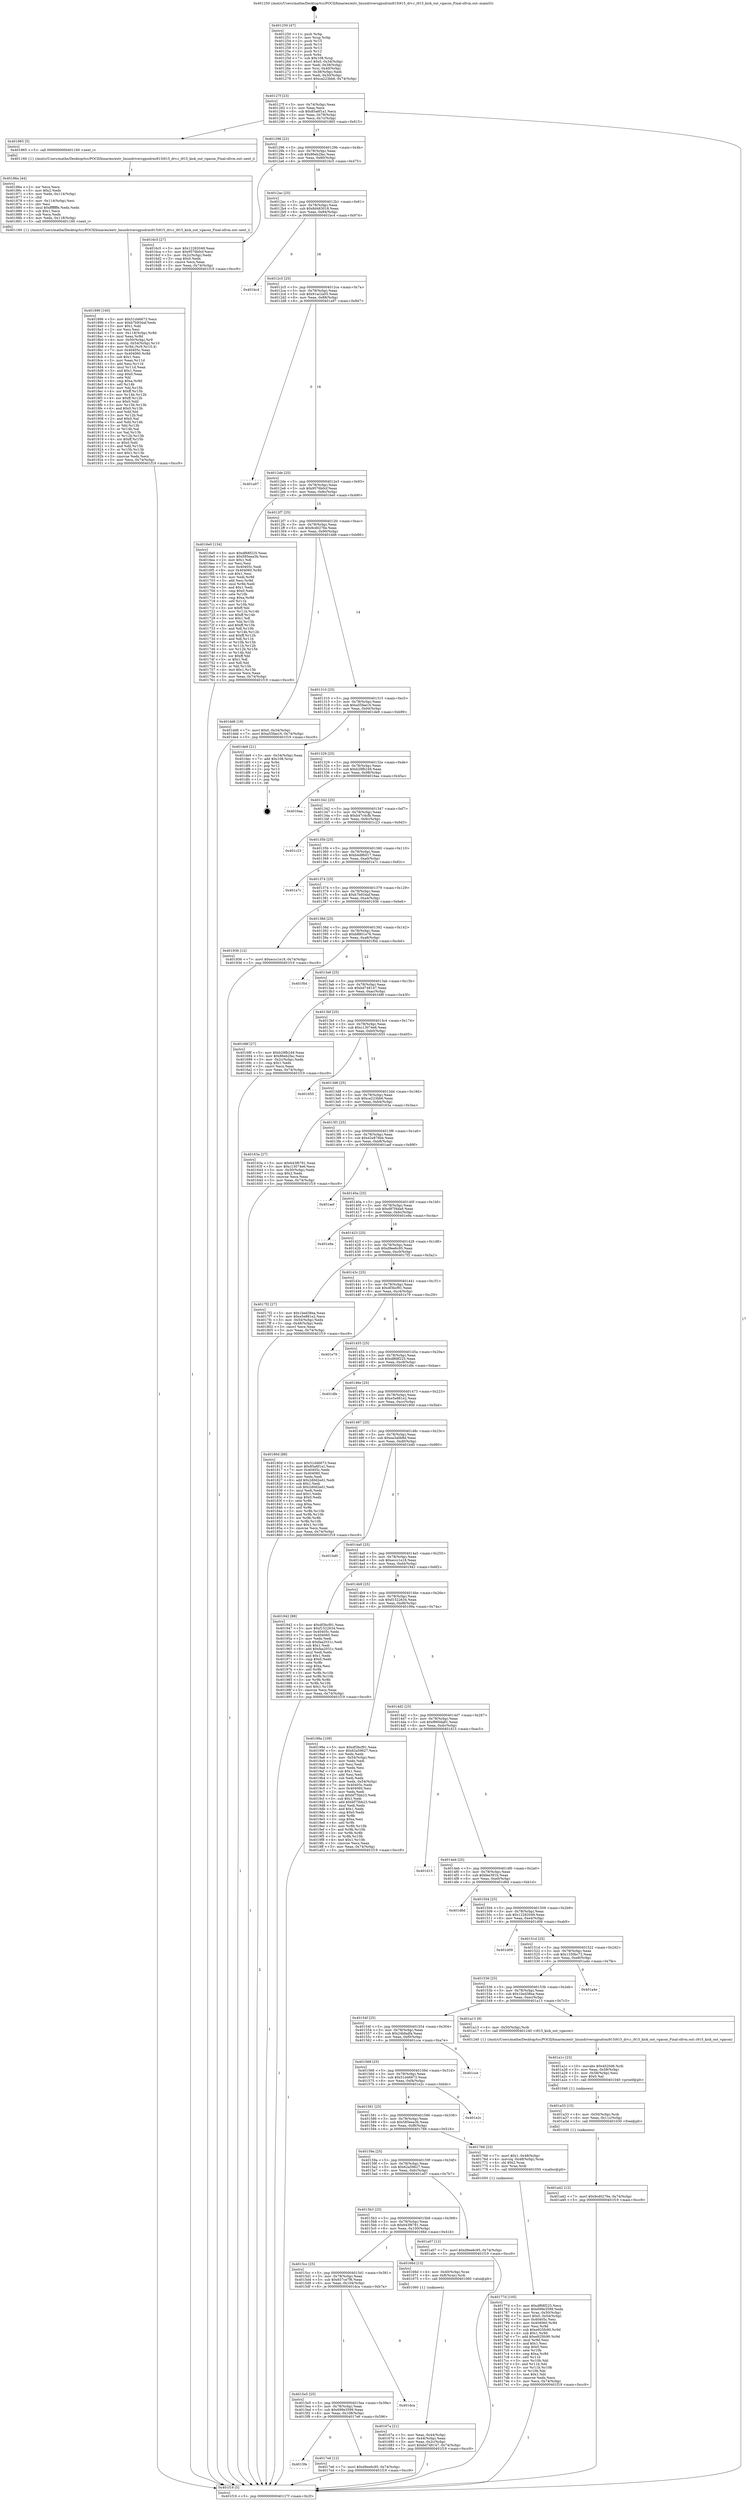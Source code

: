 digraph "0x401250" {
  label = "0x401250 (/mnt/c/Users/mathe/Desktop/tcc/POCII/binaries/extr_linuxdriversgpudrmi915i915_drv.c_i915_kick_out_vgacon_Final-ollvm.out::main(0))"
  labelloc = "t"
  node[shape=record]

  Entry [label="",width=0.3,height=0.3,shape=circle,fillcolor=black,style=filled]
  "0x40127f" [label="{
     0x40127f [23]\l
     | [instrs]\l
     &nbsp;&nbsp;0x40127f \<+3\>: mov -0x74(%rbp),%eax\l
     &nbsp;&nbsp;0x401282 \<+2\>: mov %eax,%ecx\l
     &nbsp;&nbsp;0x401284 \<+6\>: sub $0x85a6f1a1,%ecx\l
     &nbsp;&nbsp;0x40128a \<+3\>: mov %eax,-0x78(%rbp)\l
     &nbsp;&nbsp;0x40128d \<+3\>: mov %ecx,-0x7c(%rbp)\l
     &nbsp;&nbsp;0x401290 \<+6\>: je 0000000000401865 \<main+0x615\>\l
  }"]
  "0x401865" [label="{
     0x401865 [5]\l
     | [instrs]\l
     &nbsp;&nbsp;0x401865 \<+5\>: call 0000000000401160 \<next_i\>\l
     | [calls]\l
     &nbsp;&nbsp;0x401160 \{1\} (/mnt/c/Users/mathe/Desktop/tcc/POCII/binaries/extr_linuxdriversgpudrmi915i915_drv.c_i915_kick_out_vgacon_Final-ollvm.out::next_i)\l
  }"]
  "0x401296" [label="{
     0x401296 [22]\l
     | [instrs]\l
     &nbsp;&nbsp;0x401296 \<+5\>: jmp 000000000040129b \<main+0x4b\>\l
     &nbsp;&nbsp;0x40129b \<+3\>: mov -0x78(%rbp),%eax\l
     &nbsp;&nbsp;0x40129e \<+5\>: sub $0x86eb2fac,%eax\l
     &nbsp;&nbsp;0x4012a3 \<+3\>: mov %eax,-0x80(%rbp)\l
     &nbsp;&nbsp;0x4012a6 \<+6\>: je 00000000004016c5 \<main+0x475\>\l
  }"]
  Exit [label="",width=0.3,height=0.3,shape=circle,fillcolor=black,style=filled,peripheries=2]
  "0x4016c5" [label="{
     0x4016c5 [27]\l
     | [instrs]\l
     &nbsp;&nbsp;0x4016c5 \<+5\>: mov $0x12282049,%eax\l
     &nbsp;&nbsp;0x4016ca \<+5\>: mov $0x9576b0cf,%ecx\l
     &nbsp;&nbsp;0x4016cf \<+3\>: mov -0x2c(%rbp),%edx\l
     &nbsp;&nbsp;0x4016d2 \<+3\>: cmp $0x0,%edx\l
     &nbsp;&nbsp;0x4016d5 \<+3\>: cmove %ecx,%eax\l
     &nbsp;&nbsp;0x4016d8 \<+3\>: mov %eax,-0x74(%rbp)\l
     &nbsp;&nbsp;0x4016db \<+5\>: jmp 0000000000401f19 \<main+0xcc9\>\l
  }"]
  "0x4012ac" [label="{
     0x4012ac [25]\l
     | [instrs]\l
     &nbsp;&nbsp;0x4012ac \<+5\>: jmp 00000000004012b1 \<main+0x61\>\l
     &nbsp;&nbsp;0x4012b1 \<+3\>: mov -0x78(%rbp),%eax\l
     &nbsp;&nbsp;0x4012b4 \<+5\>: sub $0x8d483018,%eax\l
     &nbsp;&nbsp;0x4012b9 \<+6\>: mov %eax,-0x84(%rbp)\l
     &nbsp;&nbsp;0x4012bf \<+6\>: je 0000000000401bc4 \<main+0x974\>\l
  }"]
  "0x401a42" [label="{
     0x401a42 [12]\l
     | [instrs]\l
     &nbsp;&nbsp;0x401a42 \<+7\>: movl $0x9cd0276e,-0x74(%rbp)\l
     &nbsp;&nbsp;0x401a49 \<+5\>: jmp 0000000000401f19 \<main+0xcc9\>\l
  }"]
  "0x401bc4" [label="{
     0x401bc4\l
  }", style=dashed]
  "0x4012c5" [label="{
     0x4012c5 [25]\l
     | [instrs]\l
     &nbsp;&nbsp;0x4012c5 \<+5\>: jmp 00000000004012ca \<main+0x7a\>\l
     &nbsp;&nbsp;0x4012ca \<+3\>: mov -0x78(%rbp),%eax\l
     &nbsp;&nbsp;0x4012cd \<+5\>: sub $0x91ac2a05,%eax\l
     &nbsp;&nbsp;0x4012d2 \<+6\>: mov %eax,-0x88(%rbp)\l
     &nbsp;&nbsp;0x4012d8 \<+6\>: je 0000000000401a97 \<main+0x847\>\l
  }"]
  "0x401a33" [label="{
     0x401a33 [15]\l
     | [instrs]\l
     &nbsp;&nbsp;0x401a33 \<+4\>: mov -0x50(%rbp),%rdi\l
     &nbsp;&nbsp;0x401a37 \<+6\>: mov %eax,-0x11c(%rbp)\l
     &nbsp;&nbsp;0x401a3d \<+5\>: call 0000000000401030 \<free@plt\>\l
     | [calls]\l
     &nbsp;&nbsp;0x401030 \{1\} (unknown)\l
  }"]
  "0x401a97" [label="{
     0x401a97\l
  }", style=dashed]
  "0x4012de" [label="{
     0x4012de [25]\l
     | [instrs]\l
     &nbsp;&nbsp;0x4012de \<+5\>: jmp 00000000004012e3 \<main+0x93\>\l
     &nbsp;&nbsp;0x4012e3 \<+3\>: mov -0x78(%rbp),%eax\l
     &nbsp;&nbsp;0x4012e6 \<+5\>: sub $0x9576b0cf,%eax\l
     &nbsp;&nbsp;0x4012eb \<+6\>: mov %eax,-0x8c(%rbp)\l
     &nbsp;&nbsp;0x4012f1 \<+6\>: je 00000000004016e0 \<main+0x490\>\l
  }"]
  "0x401a1c" [label="{
     0x401a1c [23]\l
     | [instrs]\l
     &nbsp;&nbsp;0x401a1c \<+10\>: movabs $0x4020d6,%rdi\l
     &nbsp;&nbsp;0x401a26 \<+3\>: mov %eax,-0x58(%rbp)\l
     &nbsp;&nbsp;0x401a29 \<+3\>: mov -0x58(%rbp),%esi\l
     &nbsp;&nbsp;0x401a2c \<+2\>: mov $0x0,%al\l
     &nbsp;&nbsp;0x401a2e \<+5\>: call 0000000000401040 \<printf@plt\>\l
     | [calls]\l
     &nbsp;&nbsp;0x401040 \{1\} (unknown)\l
  }"]
  "0x4016e0" [label="{
     0x4016e0 [134]\l
     | [instrs]\l
     &nbsp;&nbsp;0x4016e0 \<+5\>: mov $0xdf68f225,%eax\l
     &nbsp;&nbsp;0x4016e5 \<+5\>: mov $0x585eea3b,%ecx\l
     &nbsp;&nbsp;0x4016ea \<+2\>: mov $0x1,%dl\l
     &nbsp;&nbsp;0x4016ec \<+2\>: xor %esi,%esi\l
     &nbsp;&nbsp;0x4016ee \<+7\>: mov 0x40405c,%edi\l
     &nbsp;&nbsp;0x4016f5 \<+8\>: mov 0x404060,%r8d\l
     &nbsp;&nbsp;0x4016fd \<+3\>: sub $0x1,%esi\l
     &nbsp;&nbsp;0x401700 \<+3\>: mov %edi,%r9d\l
     &nbsp;&nbsp;0x401703 \<+3\>: add %esi,%r9d\l
     &nbsp;&nbsp;0x401706 \<+4\>: imul %r9d,%edi\l
     &nbsp;&nbsp;0x40170a \<+3\>: and $0x1,%edi\l
     &nbsp;&nbsp;0x40170d \<+3\>: cmp $0x0,%edi\l
     &nbsp;&nbsp;0x401710 \<+4\>: sete %r10b\l
     &nbsp;&nbsp;0x401714 \<+4\>: cmp $0xa,%r8d\l
     &nbsp;&nbsp;0x401718 \<+4\>: setl %r11b\l
     &nbsp;&nbsp;0x40171c \<+3\>: mov %r10b,%bl\l
     &nbsp;&nbsp;0x40171f \<+3\>: xor $0xff,%bl\l
     &nbsp;&nbsp;0x401722 \<+3\>: mov %r11b,%r14b\l
     &nbsp;&nbsp;0x401725 \<+4\>: xor $0xff,%r14b\l
     &nbsp;&nbsp;0x401729 \<+3\>: xor $0x1,%dl\l
     &nbsp;&nbsp;0x40172c \<+3\>: mov %bl,%r15b\l
     &nbsp;&nbsp;0x40172f \<+4\>: and $0xff,%r15b\l
     &nbsp;&nbsp;0x401733 \<+3\>: and %dl,%r10b\l
     &nbsp;&nbsp;0x401736 \<+3\>: mov %r14b,%r12b\l
     &nbsp;&nbsp;0x401739 \<+4\>: and $0xff,%r12b\l
     &nbsp;&nbsp;0x40173d \<+3\>: and %dl,%r11b\l
     &nbsp;&nbsp;0x401740 \<+3\>: or %r10b,%r15b\l
     &nbsp;&nbsp;0x401743 \<+3\>: or %r11b,%r12b\l
     &nbsp;&nbsp;0x401746 \<+3\>: xor %r12b,%r15b\l
     &nbsp;&nbsp;0x401749 \<+3\>: or %r14b,%bl\l
     &nbsp;&nbsp;0x40174c \<+3\>: xor $0xff,%bl\l
     &nbsp;&nbsp;0x40174f \<+3\>: or $0x1,%dl\l
     &nbsp;&nbsp;0x401752 \<+2\>: and %dl,%bl\l
     &nbsp;&nbsp;0x401754 \<+3\>: or %bl,%r15b\l
     &nbsp;&nbsp;0x401757 \<+4\>: test $0x1,%r15b\l
     &nbsp;&nbsp;0x40175b \<+3\>: cmovne %ecx,%eax\l
     &nbsp;&nbsp;0x40175e \<+3\>: mov %eax,-0x74(%rbp)\l
     &nbsp;&nbsp;0x401761 \<+5\>: jmp 0000000000401f19 \<main+0xcc9\>\l
  }"]
  "0x4012f7" [label="{
     0x4012f7 [25]\l
     | [instrs]\l
     &nbsp;&nbsp;0x4012f7 \<+5\>: jmp 00000000004012fc \<main+0xac\>\l
     &nbsp;&nbsp;0x4012fc \<+3\>: mov -0x78(%rbp),%eax\l
     &nbsp;&nbsp;0x4012ff \<+5\>: sub $0x9cd0276e,%eax\l
     &nbsp;&nbsp;0x401304 \<+6\>: mov %eax,-0x90(%rbp)\l
     &nbsp;&nbsp;0x40130a \<+6\>: je 0000000000401dd6 \<main+0xb86\>\l
  }"]
  "0x401896" [label="{
     0x401896 [160]\l
     | [instrs]\l
     &nbsp;&nbsp;0x401896 \<+5\>: mov $0x51d46673,%ecx\l
     &nbsp;&nbsp;0x40189b \<+5\>: mov $0xb7b934af,%edx\l
     &nbsp;&nbsp;0x4018a0 \<+3\>: mov $0x1,%dil\l
     &nbsp;&nbsp;0x4018a3 \<+2\>: xor %esi,%esi\l
     &nbsp;&nbsp;0x4018a5 \<+7\>: mov -0x118(%rbp),%r8d\l
     &nbsp;&nbsp;0x4018ac \<+4\>: imul %eax,%r8d\l
     &nbsp;&nbsp;0x4018b0 \<+4\>: mov -0x50(%rbp),%r9\l
     &nbsp;&nbsp;0x4018b4 \<+4\>: movslq -0x54(%rbp),%r10\l
     &nbsp;&nbsp;0x4018b8 \<+4\>: mov %r8d,(%r9,%r10,4)\l
     &nbsp;&nbsp;0x4018bc \<+7\>: mov 0x40405c,%eax\l
     &nbsp;&nbsp;0x4018c3 \<+8\>: mov 0x404060,%r8d\l
     &nbsp;&nbsp;0x4018cb \<+3\>: sub $0x1,%esi\l
     &nbsp;&nbsp;0x4018ce \<+3\>: mov %eax,%r11d\l
     &nbsp;&nbsp;0x4018d1 \<+3\>: add %esi,%r11d\l
     &nbsp;&nbsp;0x4018d4 \<+4\>: imul %r11d,%eax\l
     &nbsp;&nbsp;0x4018d8 \<+3\>: and $0x1,%eax\l
     &nbsp;&nbsp;0x4018db \<+3\>: cmp $0x0,%eax\l
     &nbsp;&nbsp;0x4018de \<+3\>: sete %bl\l
     &nbsp;&nbsp;0x4018e1 \<+4\>: cmp $0xa,%r8d\l
     &nbsp;&nbsp;0x4018e5 \<+4\>: setl %r14b\l
     &nbsp;&nbsp;0x4018e9 \<+3\>: mov %bl,%r15b\l
     &nbsp;&nbsp;0x4018ec \<+4\>: xor $0xff,%r15b\l
     &nbsp;&nbsp;0x4018f0 \<+3\>: mov %r14b,%r12b\l
     &nbsp;&nbsp;0x4018f3 \<+4\>: xor $0xff,%r12b\l
     &nbsp;&nbsp;0x4018f7 \<+4\>: xor $0x0,%dil\l
     &nbsp;&nbsp;0x4018fb \<+3\>: mov %r15b,%r13b\l
     &nbsp;&nbsp;0x4018fe \<+4\>: and $0x0,%r13b\l
     &nbsp;&nbsp;0x401902 \<+3\>: and %dil,%bl\l
     &nbsp;&nbsp;0x401905 \<+3\>: mov %r12b,%al\l
     &nbsp;&nbsp;0x401908 \<+2\>: and $0x0,%al\l
     &nbsp;&nbsp;0x40190a \<+3\>: and %dil,%r14b\l
     &nbsp;&nbsp;0x40190d \<+3\>: or %bl,%r13b\l
     &nbsp;&nbsp;0x401910 \<+3\>: or %r14b,%al\l
     &nbsp;&nbsp;0x401913 \<+3\>: xor %al,%r13b\l
     &nbsp;&nbsp;0x401916 \<+3\>: or %r12b,%r15b\l
     &nbsp;&nbsp;0x401919 \<+4\>: xor $0xff,%r15b\l
     &nbsp;&nbsp;0x40191d \<+4\>: or $0x0,%dil\l
     &nbsp;&nbsp;0x401921 \<+3\>: and %dil,%r15b\l
     &nbsp;&nbsp;0x401924 \<+3\>: or %r15b,%r13b\l
     &nbsp;&nbsp;0x401927 \<+4\>: test $0x1,%r13b\l
     &nbsp;&nbsp;0x40192b \<+3\>: cmovne %edx,%ecx\l
     &nbsp;&nbsp;0x40192e \<+3\>: mov %ecx,-0x74(%rbp)\l
     &nbsp;&nbsp;0x401931 \<+5\>: jmp 0000000000401f19 \<main+0xcc9\>\l
  }"]
  "0x401dd6" [label="{
     0x401dd6 [19]\l
     | [instrs]\l
     &nbsp;&nbsp;0x401dd6 \<+7\>: movl $0x0,-0x34(%rbp)\l
     &nbsp;&nbsp;0x401ddd \<+7\>: movl $0xa55fae16,-0x74(%rbp)\l
     &nbsp;&nbsp;0x401de4 \<+5\>: jmp 0000000000401f19 \<main+0xcc9\>\l
  }"]
  "0x401310" [label="{
     0x401310 [25]\l
     | [instrs]\l
     &nbsp;&nbsp;0x401310 \<+5\>: jmp 0000000000401315 \<main+0xc5\>\l
     &nbsp;&nbsp;0x401315 \<+3\>: mov -0x78(%rbp),%eax\l
     &nbsp;&nbsp;0x401318 \<+5\>: sub $0xa55fae16,%eax\l
     &nbsp;&nbsp;0x40131d \<+6\>: mov %eax,-0x94(%rbp)\l
     &nbsp;&nbsp;0x401323 \<+6\>: je 0000000000401de9 \<main+0xb99\>\l
  }"]
  "0x40186a" [label="{
     0x40186a [44]\l
     | [instrs]\l
     &nbsp;&nbsp;0x40186a \<+2\>: xor %ecx,%ecx\l
     &nbsp;&nbsp;0x40186c \<+5\>: mov $0x2,%edx\l
     &nbsp;&nbsp;0x401871 \<+6\>: mov %edx,-0x114(%rbp)\l
     &nbsp;&nbsp;0x401877 \<+1\>: cltd\l
     &nbsp;&nbsp;0x401878 \<+6\>: mov -0x114(%rbp),%esi\l
     &nbsp;&nbsp;0x40187e \<+2\>: idiv %esi\l
     &nbsp;&nbsp;0x401880 \<+6\>: imul $0xfffffffe,%edx,%edx\l
     &nbsp;&nbsp;0x401886 \<+3\>: sub $0x1,%ecx\l
     &nbsp;&nbsp;0x401889 \<+2\>: sub %ecx,%edx\l
     &nbsp;&nbsp;0x40188b \<+6\>: mov %edx,-0x118(%rbp)\l
     &nbsp;&nbsp;0x401891 \<+5\>: call 0000000000401160 \<next_i\>\l
     | [calls]\l
     &nbsp;&nbsp;0x401160 \{1\} (/mnt/c/Users/mathe/Desktop/tcc/POCII/binaries/extr_linuxdriversgpudrmi915i915_drv.c_i915_kick_out_vgacon_Final-ollvm.out::next_i)\l
  }"]
  "0x401de9" [label="{
     0x401de9 [21]\l
     | [instrs]\l
     &nbsp;&nbsp;0x401de9 \<+3\>: mov -0x34(%rbp),%eax\l
     &nbsp;&nbsp;0x401dec \<+7\>: add $0x108,%rsp\l
     &nbsp;&nbsp;0x401df3 \<+1\>: pop %rbx\l
     &nbsp;&nbsp;0x401df4 \<+2\>: pop %r12\l
     &nbsp;&nbsp;0x401df6 \<+2\>: pop %r13\l
     &nbsp;&nbsp;0x401df8 \<+2\>: pop %r14\l
     &nbsp;&nbsp;0x401dfa \<+2\>: pop %r15\l
     &nbsp;&nbsp;0x401dfc \<+1\>: pop %rbp\l
     &nbsp;&nbsp;0x401dfd \<+1\>: ret\l
  }"]
  "0x401329" [label="{
     0x401329 [25]\l
     | [instrs]\l
     &nbsp;&nbsp;0x401329 \<+5\>: jmp 000000000040132e \<main+0xde\>\l
     &nbsp;&nbsp;0x40132e \<+3\>: mov -0x78(%rbp),%eax\l
     &nbsp;&nbsp;0x401331 \<+5\>: sub $0xb29fb249,%eax\l
     &nbsp;&nbsp;0x401336 \<+6\>: mov %eax,-0x98(%rbp)\l
     &nbsp;&nbsp;0x40133c \<+6\>: je 00000000004016aa \<main+0x45a\>\l
  }"]
  "0x4015fe" [label="{
     0x4015fe\l
  }", style=dashed]
  "0x4016aa" [label="{
     0x4016aa\l
  }", style=dashed]
  "0x401342" [label="{
     0x401342 [25]\l
     | [instrs]\l
     &nbsp;&nbsp;0x401342 \<+5\>: jmp 0000000000401347 \<main+0xf7\>\l
     &nbsp;&nbsp;0x401347 \<+3\>: mov -0x78(%rbp),%eax\l
     &nbsp;&nbsp;0x40134a \<+5\>: sub $0xb47c4cfb,%eax\l
     &nbsp;&nbsp;0x40134f \<+6\>: mov %eax,-0x9c(%rbp)\l
     &nbsp;&nbsp;0x401355 \<+6\>: je 0000000000401c23 \<main+0x9d3\>\l
  }"]
  "0x4017e6" [label="{
     0x4017e6 [12]\l
     | [instrs]\l
     &nbsp;&nbsp;0x4017e6 \<+7\>: movl $0xd9ee6c95,-0x74(%rbp)\l
     &nbsp;&nbsp;0x4017ed \<+5\>: jmp 0000000000401f19 \<main+0xcc9\>\l
  }"]
  "0x401c23" [label="{
     0x401c23\l
  }", style=dashed]
  "0x40135b" [label="{
     0x40135b [25]\l
     | [instrs]\l
     &nbsp;&nbsp;0x40135b \<+5\>: jmp 0000000000401360 \<main+0x110\>\l
     &nbsp;&nbsp;0x401360 \<+3\>: mov -0x78(%rbp),%eax\l
     &nbsp;&nbsp;0x401363 \<+5\>: sub $0xb4d8b017,%eax\l
     &nbsp;&nbsp;0x401368 \<+6\>: mov %eax,-0xa0(%rbp)\l
     &nbsp;&nbsp;0x40136e \<+6\>: je 0000000000401a7c \<main+0x82c\>\l
  }"]
  "0x4015e5" [label="{
     0x4015e5 [25]\l
     | [instrs]\l
     &nbsp;&nbsp;0x4015e5 \<+5\>: jmp 00000000004015ea \<main+0x39a\>\l
     &nbsp;&nbsp;0x4015ea \<+3\>: mov -0x78(%rbp),%eax\l
     &nbsp;&nbsp;0x4015ed \<+5\>: sub $0x699e3599,%eax\l
     &nbsp;&nbsp;0x4015f2 \<+6\>: mov %eax,-0x108(%rbp)\l
     &nbsp;&nbsp;0x4015f8 \<+6\>: je 00000000004017e6 \<main+0x596\>\l
  }"]
  "0x401a7c" [label="{
     0x401a7c\l
  }", style=dashed]
  "0x401374" [label="{
     0x401374 [25]\l
     | [instrs]\l
     &nbsp;&nbsp;0x401374 \<+5\>: jmp 0000000000401379 \<main+0x129\>\l
     &nbsp;&nbsp;0x401379 \<+3\>: mov -0x78(%rbp),%eax\l
     &nbsp;&nbsp;0x40137c \<+5\>: sub $0xb7b934af,%eax\l
     &nbsp;&nbsp;0x401381 \<+6\>: mov %eax,-0xa4(%rbp)\l
     &nbsp;&nbsp;0x401387 \<+6\>: je 0000000000401936 \<main+0x6e6\>\l
  }"]
  "0x401dca" [label="{
     0x401dca\l
  }", style=dashed]
  "0x401936" [label="{
     0x401936 [12]\l
     | [instrs]\l
     &nbsp;&nbsp;0x401936 \<+7\>: movl $0xeccc1e18,-0x74(%rbp)\l
     &nbsp;&nbsp;0x40193d \<+5\>: jmp 0000000000401f19 \<main+0xcc9\>\l
  }"]
  "0x40138d" [label="{
     0x40138d [25]\l
     | [instrs]\l
     &nbsp;&nbsp;0x40138d \<+5\>: jmp 0000000000401392 \<main+0x142\>\l
     &nbsp;&nbsp;0x401392 \<+3\>: mov -0x78(%rbp),%eax\l
     &nbsp;&nbsp;0x401395 \<+5\>: sub $0xb8801e76,%eax\l
     &nbsp;&nbsp;0x40139a \<+6\>: mov %eax,-0xa8(%rbp)\l
     &nbsp;&nbsp;0x4013a0 \<+6\>: je 0000000000401f0d \<main+0xcbd\>\l
  }"]
  "0x40177d" [label="{
     0x40177d [105]\l
     | [instrs]\l
     &nbsp;&nbsp;0x40177d \<+5\>: mov $0xdf68f225,%ecx\l
     &nbsp;&nbsp;0x401782 \<+5\>: mov $0x699e3599,%edx\l
     &nbsp;&nbsp;0x401787 \<+4\>: mov %rax,-0x50(%rbp)\l
     &nbsp;&nbsp;0x40178b \<+7\>: movl $0x0,-0x54(%rbp)\l
     &nbsp;&nbsp;0x401792 \<+7\>: mov 0x40405c,%esi\l
     &nbsp;&nbsp;0x401799 \<+8\>: mov 0x404060,%r8d\l
     &nbsp;&nbsp;0x4017a1 \<+3\>: mov %esi,%r9d\l
     &nbsp;&nbsp;0x4017a4 \<+7\>: sub $0xe925fc90,%r9d\l
     &nbsp;&nbsp;0x4017ab \<+4\>: sub $0x1,%r9d\l
     &nbsp;&nbsp;0x4017af \<+7\>: add $0xe925fc90,%r9d\l
     &nbsp;&nbsp;0x4017b6 \<+4\>: imul %r9d,%esi\l
     &nbsp;&nbsp;0x4017ba \<+3\>: and $0x1,%esi\l
     &nbsp;&nbsp;0x4017bd \<+3\>: cmp $0x0,%esi\l
     &nbsp;&nbsp;0x4017c0 \<+4\>: sete %r10b\l
     &nbsp;&nbsp;0x4017c4 \<+4\>: cmp $0xa,%r8d\l
     &nbsp;&nbsp;0x4017c8 \<+4\>: setl %r11b\l
     &nbsp;&nbsp;0x4017cc \<+3\>: mov %r10b,%bl\l
     &nbsp;&nbsp;0x4017cf \<+3\>: and %r11b,%bl\l
     &nbsp;&nbsp;0x4017d2 \<+3\>: xor %r11b,%r10b\l
     &nbsp;&nbsp;0x4017d5 \<+3\>: or %r10b,%bl\l
     &nbsp;&nbsp;0x4017d8 \<+3\>: test $0x1,%bl\l
     &nbsp;&nbsp;0x4017db \<+3\>: cmovne %edx,%ecx\l
     &nbsp;&nbsp;0x4017de \<+3\>: mov %ecx,-0x74(%rbp)\l
     &nbsp;&nbsp;0x4017e1 \<+5\>: jmp 0000000000401f19 \<main+0xcc9\>\l
  }"]
  "0x401f0d" [label="{
     0x401f0d\l
  }", style=dashed]
  "0x4013a6" [label="{
     0x4013a6 [25]\l
     | [instrs]\l
     &nbsp;&nbsp;0x4013a6 \<+5\>: jmp 00000000004013ab \<main+0x15b\>\l
     &nbsp;&nbsp;0x4013ab \<+3\>: mov -0x78(%rbp),%eax\l
     &nbsp;&nbsp;0x4013ae \<+5\>: sub $0xbd748147,%eax\l
     &nbsp;&nbsp;0x4013b3 \<+6\>: mov %eax,-0xac(%rbp)\l
     &nbsp;&nbsp;0x4013b9 \<+6\>: je 000000000040168f \<main+0x43f\>\l
  }"]
  "0x40167a" [label="{
     0x40167a [21]\l
     | [instrs]\l
     &nbsp;&nbsp;0x40167a \<+3\>: mov %eax,-0x44(%rbp)\l
     &nbsp;&nbsp;0x40167d \<+3\>: mov -0x44(%rbp),%eax\l
     &nbsp;&nbsp;0x401680 \<+3\>: mov %eax,-0x2c(%rbp)\l
     &nbsp;&nbsp;0x401683 \<+7\>: movl $0xbd748147,-0x74(%rbp)\l
     &nbsp;&nbsp;0x40168a \<+5\>: jmp 0000000000401f19 \<main+0xcc9\>\l
  }"]
  "0x40168f" [label="{
     0x40168f [27]\l
     | [instrs]\l
     &nbsp;&nbsp;0x40168f \<+5\>: mov $0xb29fb249,%eax\l
     &nbsp;&nbsp;0x401694 \<+5\>: mov $0x86eb2fac,%ecx\l
     &nbsp;&nbsp;0x401699 \<+3\>: mov -0x2c(%rbp),%edx\l
     &nbsp;&nbsp;0x40169c \<+3\>: cmp $0x1,%edx\l
     &nbsp;&nbsp;0x40169f \<+3\>: cmovl %ecx,%eax\l
     &nbsp;&nbsp;0x4016a2 \<+3\>: mov %eax,-0x74(%rbp)\l
     &nbsp;&nbsp;0x4016a5 \<+5\>: jmp 0000000000401f19 \<main+0xcc9\>\l
  }"]
  "0x4013bf" [label="{
     0x4013bf [25]\l
     | [instrs]\l
     &nbsp;&nbsp;0x4013bf \<+5\>: jmp 00000000004013c4 \<main+0x174\>\l
     &nbsp;&nbsp;0x4013c4 \<+3\>: mov -0x78(%rbp),%eax\l
     &nbsp;&nbsp;0x4013c7 \<+5\>: sub $0xc13074e6,%eax\l
     &nbsp;&nbsp;0x4013cc \<+6\>: mov %eax,-0xb0(%rbp)\l
     &nbsp;&nbsp;0x4013d2 \<+6\>: je 0000000000401655 \<main+0x405\>\l
  }"]
  "0x4015cc" [label="{
     0x4015cc [25]\l
     | [instrs]\l
     &nbsp;&nbsp;0x4015cc \<+5\>: jmp 00000000004015d1 \<main+0x381\>\l
     &nbsp;&nbsp;0x4015d1 \<+3\>: mov -0x78(%rbp),%eax\l
     &nbsp;&nbsp;0x4015d4 \<+5\>: sub $0x657ce7f6,%eax\l
     &nbsp;&nbsp;0x4015d9 \<+6\>: mov %eax,-0x104(%rbp)\l
     &nbsp;&nbsp;0x4015df \<+6\>: je 0000000000401dca \<main+0xb7a\>\l
  }"]
  "0x401655" [label="{
     0x401655\l
  }", style=dashed]
  "0x4013d8" [label="{
     0x4013d8 [25]\l
     | [instrs]\l
     &nbsp;&nbsp;0x4013d8 \<+5\>: jmp 00000000004013dd \<main+0x18d\>\l
     &nbsp;&nbsp;0x4013dd \<+3\>: mov -0x78(%rbp),%eax\l
     &nbsp;&nbsp;0x4013e0 \<+5\>: sub $0xca223bb6,%eax\l
     &nbsp;&nbsp;0x4013e5 \<+6\>: mov %eax,-0xb4(%rbp)\l
     &nbsp;&nbsp;0x4013eb \<+6\>: je 000000000040163a \<main+0x3ea\>\l
  }"]
  "0x40166d" [label="{
     0x40166d [13]\l
     | [instrs]\l
     &nbsp;&nbsp;0x40166d \<+4\>: mov -0x40(%rbp),%rax\l
     &nbsp;&nbsp;0x401671 \<+4\>: mov 0x8(%rax),%rdi\l
     &nbsp;&nbsp;0x401675 \<+5\>: call 0000000000401060 \<atoi@plt\>\l
     | [calls]\l
     &nbsp;&nbsp;0x401060 \{1\} (unknown)\l
  }"]
  "0x40163a" [label="{
     0x40163a [27]\l
     | [instrs]\l
     &nbsp;&nbsp;0x40163a \<+5\>: mov $0x643f6781,%eax\l
     &nbsp;&nbsp;0x40163f \<+5\>: mov $0xc13074e6,%ecx\l
     &nbsp;&nbsp;0x401644 \<+3\>: mov -0x30(%rbp),%edx\l
     &nbsp;&nbsp;0x401647 \<+3\>: cmp $0x2,%edx\l
     &nbsp;&nbsp;0x40164a \<+3\>: cmovne %ecx,%eax\l
     &nbsp;&nbsp;0x40164d \<+3\>: mov %eax,-0x74(%rbp)\l
     &nbsp;&nbsp;0x401650 \<+5\>: jmp 0000000000401f19 \<main+0xcc9\>\l
  }"]
  "0x4013f1" [label="{
     0x4013f1 [25]\l
     | [instrs]\l
     &nbsp;&nbsp;0x4013f1 \<+5\>: jmp 00000000004013f6 \<main+0x1a6\>\l
     &nbsp;&nbsp;0x4013f6 \<+3\>: mov -0x78(%rbp),%eax\l
     &nbsp;&nbsp;0x4013f9 \<+5\>: sub $0xd2e876bb,%eax\l
     &nbsp;&nbsp;0x4013fe \<+6\>: mov %eax,-0xb8(%rbp)\l
     &nbsp;&nbsp;0x401404 \<+6\>: je 0000000000401aef \<main+0x89f\>\l
  }"]
  "0x401f19" [label="{
     0x401f19 [5]\l
     | [instrs]\l
     &nbsp;&nbsp;0x401f19 \<+5\>: jmp 000000000040127f \<main+0x2f\>\l
  }"]
  "0x401250" [label="{
     0x401250 [47]\l
     | [instrs]\l
     &nbsp;&nbsp;0x401250 \<+1\>: push %rbp\l
     &nbsp;&nbsp;0x401251 \<+3\>: mov %rsp,%rbp\l
     &nbsp;&nbsp;0x401254 \<+2\>: push %r15\l
     &nbsp;&nbsp;0x401256 \<+2\>: push %r14\l
     &nbsp;&nbsp;0x401258 \<+2\>: push %r13\l
     &nbsp;&nbsp;0x40125a \<+2\>: push %r12\l
     &nbsp;&nbsp;0x40125c \<+1\>: push %rbx\l
     &nbsp;&nbsp;0x40125d \<+7\>: sub $0x108,%rsp\l
     &nbsp;&nbsp;0x401264 \<+7\>: movl $0x0,-0x34(%rbp)\l
     &nbsp;&nbsp;0x40126b \<+3\>: mov %edi,-0x38(%rbp)\l
     &nbsp;&nbsp;0x40126e \<+4\>: mov %rsi,-0x40(%rbp)\l
     &nbsp;&nbsp;0x401272 \<+3\>: mov -0x38(%rbp),%edi\l
     &nbsp;&nbsp;0x401275 \<+3\>: mov %edi,-0x30(%rbp)\l
     &nbsp;&nbsp;0x401278 \<+7\>: movl $0xca223bb6,-0x74(%rbp)\l
  }"]
  "0x4015b3" [label="{
     0x4015b3 [25]\l
     | [instrs]\l
     &nbsp;&nbsp;0x4015b3 \<+5\>: jmp 00000000004015b8 \<main+0x368\>\l
     &nbsp;&nbsp;0x4015b8 \<+3\>: mov -0x78(%rbp),%eax\l
     &nbsp;&nbsp;0x4015bb \<+5\>: sub $0x643f6781,%eax\l
     &nbsp;&nbsp;0x4015c0 \<+6\>: mov %eax,-0x100(%rbp)\l
     &nbsp;&nbsp;0x4015c6 \<+6\>: je 000000000040166d \<main+0x41d\>\l
  }"]
  "0x401aef" [label="{
     0x401aef\l
  }", style=dashed]
  "0x40140a" [label="{
     0x40140a [25]\l
     | [instrs]\l
     &nbsp;&nbsp;0x40140a \<+5\>: jmp 000000000040140f \<main+0x1bf\>\l
     &nbsp;&nbsp;0x40140f \<+3\>: mov -0x78(%rbp),%eax\l
     &nbsp;&nbsp;0x401412 \<+5\>: sub $0xd97f4da9,%eax\l
     &nbsp;&nbsp;0x401417 \<+6\>: mov %eax,-0xbc(%rbp)\l
     &nbsp;&nbsp;0x40141d \<+6\>: je 0000000000401e9a \<main+0xc4a\>\l
  }"]
  "0x401a07" [label="{
     0x401a07 [12]\l
     | [instrs]\l
     &nbsp;&nbsp;0x401a07 \<+7\>: movl $0xd9ee6c95,-0x74(%rbp)\l
     &nbsp;&nbsp;0x401a0e \<+5\>: jmp 0000000000401f19 \<main+0xcc9\>\l
  }"]
  "0x401e9a" [label="{
     0x401e9a\l
  }", style=dashed]
  "0x401423" [label="{
     0x401423 [25]\l
     | [instrs]\l
     &nbsp;&nbsp;0x401423 \<+5\>: jmp 0000000000401428 \<main+0x1d8\>\l
     &nbsp;&nbsp;0x401428 \<+3\>: mov -0x78(%rbp),%eax\l
     &nbsp;&nbsp;0x40142b \<+5\>: sub $0xd9ee6c95,%eax\l
     &nbsp;&nbsp;0x401430 \<+6\>: mov %eax,-0xc0(%rbp)\l
     &nbsp;&nbsp;0x401436 \<+6\>: je 00000000004017f2 \<main+0x5a2\>\l
  }"]
  "0x40159a" [label="{
     0x40159a [25]\l
     | [instrs]\l
     &nbsp;&nbsp;0x40159a \<+5\>: jmp 000000000040159f \<main+0x34f\>\l
     &nbsp;&nbsp;0x40159f \<+3\>: mov -0x78(%rbp),%eax\l
     &nbsp;&nbsp;0x4015a2 \<+5\>: sub $0x62a59627,%eax\l
     &nbsp;&nbsp;0x4015a7 \<+6\>: mov %eax,-0xfc(%rbp)\l
     &nbsp;&nbsp;0x4015ad \<+6\>: je 0000000000401a07 \<main+0x7b7\>\l
  }"]
  "0x4017f2" [label="{
     0x4017f2 [27]\l
     | [instrs]\l
     &nbsp;&nbsp;0x4017f2 \<+5\>: mov $0x1bed38ea,%eax\l
     &nbsp;&nbsp;0x4017f7 \<+5\>: mov $0xe5e881e2,%ecx\l
     &nbsp;&nbsp;0x4017fc \<+3\>: mov -0x54(%rbp),%edx\l
     &nbsp;&nbsp;0x4017ff \<+3\>: cmp -0x48(%rbp),%edx\l
     &nbsp;&nbsp;0x401802 \<+3\>: cmovl %ecx,%eax\l
     &nbsp;&nbsp;0x401805 \<+3\>: mov %eax,-0x74(%rbp)\l
     &nbsp;&nbsp;0x401808 \<+5\>: jmp 0000000000401f19 \<main+0xcc9\>\l
  }"]
  "0x40143c" [label="{
     0x40143c [25]\l
     | [instrs]\l
     &nbsp;&nbsp;0x40143c \<+5\>: jmp 0000000000401441 \<main+0x1f1\>\l
     &nbsp;&nbsp;0x401441 \<+3\>: mov -0x78(%rbp),%eax\l
     &nbsp;&nbsp;0x401444 \<+5\>: sub $0xdf3bcf91,%eax\l
     &nbsp;&nbsp;0x401449 \<+6\>: mov %eax,-0xc4(%rbp)\l
     &nbsp;&nbsp;0x40144f \<+6\>: je 0000000000401e79 \<main+0xc29\>\l
  }"]
  "0x401766" [label="{
     0x401766 [23]\l
     | [instrs]\l
     &nbsp;&nbsp;0x401766 \<+7\>: movl $0x1,-0x48(%rbp)\l
     &nbsp;&nbsp;0x40176d \<+4\>: movslq -0x48(%rbp),%rax\l
     &nbsp;&nbsp;0x401771 \<+4\>: shl $0x2,%rax\l
     &nbsp;&nbsp;0x401775 \<+3\>: mov %rax,%rdi\l
     &nbsp;&nbsp;0x401778 \<+5\>: call 0000000000401050 \<malloc@plt\>\l
     | [calls]\l
     &nbsp;&nbsp;0x401050 \{1\} (unknown)\l
  }"]
  "0x401e79" [label="{
     0x401e79\l
  }", style=dashed]
  "0x401455" [label="{
     0x401455 [25]\l
     | [instrs]\l
     &nbsp;&nbsp;0x401455 \<+5\>: jmp 000000000040145a \<main+0x20a\>\l
     &nbsp;&nbsp;0x40145a \<+3\>: mov -0x78(%rbp),%eax\l
     &nbsp;&nbsp;0x40145d \<+5\>: sub $0xdf68f225,%eax\l
     &nbsp;&nbsp;0x401462 \<+6\>: mov %eax,-0xc8(%rbp)\l
     &nbsp;&nbsp;0x401468 \<+6\>: je 0000000000401dfe \<main+0xbae\>\l
  }"]
  "0x401581" [label="{
     0x401581 [25]\l
     | [instrs]\l
     &nbsp;&nbsp;0x401581 \<+5\>: jmp 0000000000401586 \<main+0x336\>\l
     &nbsp;&nbsp;0x401586 \<+3\>: mov -0x78(%rbp),%eax\l
     &nbsp;&nbsp;0x401589 \<+5\>: sub $0x585eea3b,%eax\l
     &nbsp;&nbsp;0x40158e \<+6\>: mov %eax,-0xf8(%rbp)\l
     &nbsp;&nbsp;0x401594 \<+6\>: je 0000000000401766 \<main+0x516\>\l
  }"]
  "0x401dfe" [label="{
     0x401dfe\l
  }", style=dashed]
  "0x40146e" [label="{
     0x40146e [25]\l
     | [instrs]\l
     &nbsp;&nbsp;0x40146e \<+5\>: jmp 0000000000401473 \<main+0x223\>\l
     &nbsp;&nbsp;0x401473 \<+3\>: mov -0x78(%rbp),%eax\l
     &nbsp;&nbsp;0x401476 \<+5\>: sub $0xe5e881e2,%eax\l
     &nbsp;&nbsp;0x40147b \<+6\>: mov %eax,-0xcc(%rbp)\l
     &nbsp;&nbsp;0x401481 \<+6\>: je 000000000040180d \<main+0x5bd\>\l
  }"]
  "0x401e2c" [label="{
     0x401e2c\l
  }", style=dashed]
  "0x40180d" [label="{
     0x40180d [88]\l
     | [instrs]\l
     &nbsp;&nbsp;0x40180d \<+5\>: mov $0x51d46673,%eax\l
     &nbsp;&nbsp;0x401812 \<+5\>: mov $0x85a6f1a1,%ecx\l
     &nbsp;&nbsp;0x401817 \<+7\>: mov 0x40405c,%edx\l
     &nbsp;&nbsp;0x40181e \<+7\>: mov 0x404060,%esi\l
     &nbsp;&nbsp;0x401825 \<+2\>: mov %edx,%edi\l
     &nbsp;&nbsp;0x401827 \<+6\>: add $0x2d0d2ed1,%edi\l
     &nbsp;&nbsp;0x40182d \<+3\>: sub $0x1,%edi\l
     &nbsp;&nbsp;0x401830 \<+6\>: sub $0x2d0d2ed1,%edi\l
     &nbsp;&nbsp;0x401836 \<+3\>: imul %edi,%edx\l
     &nbsp;&nbsp;0x401839 \<+3\>: and $0x1,%edx\l
     &nbsp;&nbsp;0x40183c \<+3\>: cmp $0x0,%edx\l
     &nbsp;&nbsp;0x40183f \<+4\>: sete %r8b\l
     &nbsp;&nbsp;0x401843 \<+3\>: cmp $0xa,%esi\l
     &nbsp;&nbsp;0x401846 \<+4\>: setl %r9b\l
     &nbsp;&nbsp;0x40184a \<+3\>: mov %r8b,%r10b\l
     &nbsp;&nbsp;0x40184d \<+3\>: and %r9b,%r10b\l
     &nbsp;&nbsp;0x401850 \<+3\>: xor %r9b,%r8b\l
     &nbsp;&nbsp;0x401853 \<+3\>: or %r8b,%r10b\l
     &nbsp;&nbsp;0x401856 \<+4\>: test $0x1,%r10b\l
     &nbsp;&nbsp;0x40185a \<+3\>: cmovne %ecx,%eax\l
     &nbsp;&nbsp;0x40185d \<+3\>: mov %eax,-0x74(%rbp)\l
     &nbsp;&nbsp;0x401860 \<+5\>: jmp 0000000000401f19 \<main+0xcc9\>\l
  }"]
  "0x401487" [label="{
     0x401487 [25]\l
     | [instrs]\l
     &nbsp;&nbsp;0x401487 \<+5\>: jmp 000000000040148c \<main+0x23c\>\l
     &nbsp;&nbsp;0x40148c \<+3\>: mov -0x78(%rbp),%eax\l
     &nbsp;&nbsp;0x40148f \<+5\>: sub $0xea3a0b8d,%eax\l
     &nbsp;&nbsp;0x401494 \<+6\>: mov %eax,-0xd0(%rbp)\l
     &nbsp;&nbsp;0x40149a \<+6\>: je 0000000000401bd0 \<main+0x980\>\l
  }"]
  "0x401568" [label="{
     0x401568 [25]\l
     | [instrs]\l
     &nbsp;&nbsp;0x401568 \<+5\>: jmp 000000000040156d \<main+0x31d\>\l
     &nbsp;&nbsp;0x40156d \<+3\>: mov -0x78(%rbp),%eax\l
     &nbsp;&nbsp;0x401570 \<+5\>: sub $0x51d46673,%eax\l
     &nbsp;&nbsp;0x401575 \<+6\>: mov %eax,-0xf4(%rbp)\l
     &nbsp;&nbsp;0x40157b \<+6\>: je 0000000000401e2c \<main+0xbdc\>\l
  }"]
  "0x401bd0" [label="{
     0x401bd0\l
  }", style=dashed]
  "0x4014a0" [label="{
     0x4014a0 [25]\l
     | [instrs]\l
     &nbsp;&nbsp;0x4014a0 \<+5\>: jmp 00000000004014a5 \<main+0x255\>\l
     &nbsp;&nbsp;0x4014a5 \<+3\>: mov -0x78(%rbp),%eax\l
     &nbsp;&nbsp;0x4014a8 \<+5\>: sub $0xeccc1e18,%eax\l
     &nbsp;&nbsp;0x4014ad \<+6\>: mov %eax,-0xd4(%rbp)\l
     &nbsp;&nbsp;0x4014b3 \<+6\>: je 0000000000401942 \<main+0x6f2\>\l
  }"]
  "0x401cce" [label="{
     0x401cce\l
  }", style=dashed]
  "0x401942" [label="{
     0x401942 [88]\l
     | [instrs]\l
     &nbsp;&nbsp;0x401942 \<+5\>: mov $0xdf3bcf91,%eax\l
     &nbsp;&nbsp;0x401947 \<+5\>: mov $0xf1522634,%ecx\l
     &nbsp;&nbsp;0x40194c \<+7\>: mov 0x40405c,%edx\l
     &nbsp;&nbsp;0x401953 \<+7\>: mov 0x404060,%esi\l
     &nbsp;&nbsp;0x40195a \<+2\>: mov %edx,%edi\l
     &nbsp;&nbsp;0x40195c \<+6\>: sub $0xfaa2031c,%edi\l
     &nbsp;&nbsp;0x401962 \<+3\>: sub $0x1,%edi\l
     &nbsp;&nbsp;0x401965 \<+6\>: add $0xfaa2031c,%edi\l
     &nbsp;&nbsp;0x40196b \<+3\>: imul %edi,%edx\l
     &nbsp;&nbsp;0x40196e \<+3\>: and $0x1,%edx\l
     &nbsp;&nbsp;0x401971 \<+3\>: cmp $0x0,%edx\l
     &nbsp;&nbsp;0x401974 \<+4\>: sete %r8b\l
     &nbsp;&nbsp;0x401978 \<+3\>: cmp $0xa,%esi\l
     &nbsp;&nbsp;0x40197b \<+4\>: setl %r9b\l
     &nbsp;&nbsp;0x40197f \<+3\>: mov %r8b,%r10b\l
     &nbsp;&nbsp;0x401982 \<+3\>: and %r9b,%r10b\l
     &nbsp;&nbsp;0x401985 \<+3\>: xor %r9b,%r8b\l
     &nbsp;&nbsp;0x401988 \<+3\>: or %r8b,%r10b\l
     &nbsp;&nbsp;0x40198b \<+4\>: test $0x1,%r10b\l
     &nbsp;&nbsp;0x40198f \<+3\>: cmovne %ecx,%eax\l
     &nbsp;&nbsp;0x401992 \<+3\>: mov %eax,-0x74(%rbp)\l
     &nbsp;&nbsp;0x401995 \<+5\>: jmp 0000000000401f19 \<main+0xcc9\>\l
  }"]
  "0x4014b9" [label="{
     0x4014b9 [25]\l
     | [instrs]\l
     &nbsp;&nbsp;0x4014b9 \<+5\>: jmp 00000000004014be \<main+0x26e\>\l
     &nbsp;&nbsp;0x4014be \<+3\>: mov -0x78(%rbp),%eax\l
     &nbsp;&nbsp;0x4014c1 \<+5\>: sub $0xf1522634,%eax\l
     &nbsp;&nbsp;0x4014c6 \<+6\>: mov %eax,-0xd8(%rbp)\l
     &nbsp;&nbsp;0x4014cc \<+6\>: je 000000000040199a \<main+0x74a\>\l
  }"]
  "0x40154f" [label="{
     0x40154f [25]\l
     | [instrs]\l
     &nbsp;&nbsp;0x40154f \<+5\>: jmp 0000000000401554 \<main+0x304\>\l
     &nbsp;&nbsp;0x401554 \<+3\>: mov -0x78(%rbp),%eax\l
     &nbsp;&nbsp;0x401557 \<+5\>: sub $0x24bfadfa,%eax\l
     &nbsp;&nbsp;0x40155c \<+6\>: mov %eax,-0xf0(%rbp)\l
     &nbsp;&nbsp;0x401562 \<+6\>: je 0000000000401cce \<main+0xa7e\>\l
  }"]
  "0x40199a" [label="{
     0x40199a [109]\l
     | [instrs]\l
     &nbsp;&nbsp;0x40199a \<+5\>: mov $0xdf3bcf91,%eax\l
     &nbsp;&nbsp;0x40199f \<+5\>: mov $0x62a59627,%ecx\l
     &nbsp;&nbsp;0x4019a4 \<+2\>: xor %edx,%edx\l
     &nbsp;&nbsp;0x4019a6 \<+3\>: mov -0x54(%rbp),%esi\l
     &nbsp;&nbsp;0x4019a9 \<+2\>: mov %edx,%edi\l
     &nbsp;&nbsp;0x4019ab \<+2\>: sub %esi,%edi\l
     &nbsp;&nbsp;0x4019ad \<+2\>: mov %edx,%esi\l
     &nbsp;&nbsp;0x4019af \<+3\>: sub $0x1,%esi\l
     &nbsp;&nbsp;0x4019b2 \<+2\>: add %esi,%edi\l
     &nbsp;&nbsp;0x4019b4 \<+2\>: sub %edi,%edx\l
     &nbsp;&nbsp;0x4019b6 \<+3\>: mov %edx,-0x54(%rbp)\l
     &nbsp;&nbsp;0x4019b9 \<+7\>: mov 0x40405c,%edx\l
     &nbsp;&nbsp;0x4019c0 \<+7\>: mov 0x404060,%esi\l
     &nbsp;&nbsp;0x4019c7 \<+2\>: mov %edx,%edi\l
     &nbsp;&nbsp;0x4019c9 \<+6\>: sub $0xbf75bb23,%edi\l
     &nbsp;&nbsp;0x4019cf \<+3\>: sub $0x1,%edi\l
     &nbsp;&nbsp;0x4019d2 \<+6\>: add $0xbf75bb23,%edi\l
     &nbsp;&nbsp;0x4019d8 \<+3\>: imul %edi,%edx\l
     &nbsp;&nbsp;0x4019db \<+3\>: and $0x1,%edx\l
     &nbsp;&nbsp;0x4019de \<+3\>: cmp $0x0,%edx\l
     &nbsp;&nbsp;0x4019e1 \<+4\>: sete %r8b\l
     &nbsp;&nbsp;0x4019e5 \<+3\>: cmp $0xa,%esi\l
     &nbsp;&nbsp;0x4019e8 \<+4\>: setl %r9b\l
     &nbsp;&nbsp;0x4019ec \<+3\>: mov %r8b,%r10b\l
     &nbsp;&nbsp;0x4019ef \<+3\>: and %r9b,%r10b\l
     &nbsp;&nbsp;0x4019f2 \<+3\>: xor %r9b,%r8b\l
     &nbsp;&nbsp;0x4019f5 \<+3\>: or %r8b,%r10b\l
     &nbsp;&nbsp;0x4019f8 \<+4\>: test $0x1,%r10b\l
     &nbsp;&nbsp;0x4019fc \<+3\>: cmovne %ecx,%eax\l
     &nbsp;&nbsp;0x4019ff \<+3\>: mov %eax,-0x74(%rbp)\l
     &nbsp;&nbsp;0x401a02 \<+5\>: jmp 0000000000401f19 \<main+0xcc9\>\l
  }"]
  "0x4014d2" [label="{
     0x4014d2 [25]\l
     | [instrs]\l
     &nbsp;&nbsp;0x4014d2 \<+5\>: jmp 00000000004014d7 \<main+0x287\>\l
     &nbsp;&nbsp;0x4014d7 \<+3\>: mov -0x78(%rbp),%eax\l
     &nbsp;&nbsp;0x4014da \<+5\>: sub $0xf860da81,%eax\l
     &nbsp;&nbsp;0x4014df \<+6\>: mov %eax,-0xdc(%rbp)\l
     &nbsp;&nbsp;0x4014e5 \<+6\>: je 0000000000401d15 \<main+0xac5\>\l
  }"]
  "0x401a13" [label="{
     0x401a13 [9]\l
     | [instrs]\l
     &nbsp;&nbsp;0x401a13 \<+4\>: mov -0x50(%rbp),%rdi\l
     &nbsp;&nbsp;0x401a17 \<+5\>: call 0000000000401240 \<i915_kick_out_vgacon\>\l
     | [calls]\l
     &nbsp;&nbsp;0x401240 \{1\} (/mnt/c/Users/mathe/Desktop/tcc/POCII/binaries/extr_linuxdriversgpudrmi915i915_drv.c_i915_kick_out_vgacon_Final-ollvm.out::i915_kick_out_vgacon)\l
  }"]
  "0x401d15" [label="{
     0x401d15\l
  }", style=dashed]
  "0x4014eb" [label="{
     0x4014eb [25]\l
     | [instrs]\l
     &nbsp;&nbsp;0x4014eb \<+5\>: jmp 00000000004014f0 \<main+0x2a0\>\l
     &nbsp;&nbsp;0x4014f0 \<+3\>: mov -0x78(%rbp),%eax\l
     &nbsp;&nbsp;0x4014f3 \<+5\>: sub $0xfee391b,%eax\l
     &nbsp;&nbsp;0x4014f8 \<+6\>: mov %eax,-0xe0(%rbp)\l
     &nbsp;&nbsp;0x4014fe \<+6\>: je 0000000000401d6d \<main+0xb1d\>\l
  }"]
  "0x401536" [label="{
     0x401536 [25]\l
     | [instrs]\l
     &nbsp;&nbsp;0x401536 \<+5\>: jmp 000000000040153b \<main+0x2eb\>\l
     &nbsp;&nbsp;0x40153b \<+3\>: mov -0x78(%rbp),%eax\l
     &nbsp;&nbsp;0x40153e \<+5\>: sub $0x1bed38ea,%eax\l
     &nbsp;&nbsp;0x401543 \<+6\>: mov %eax,-0xec(%rbp)\l
     &nbsp;&nbsp;0x401549 \<+6\>: je 0000000000401a13 \<main+0x7c3\>\l
  }"]
  "0x401d6d" [label="{
     0x401d6d\l
  }", style=dashed]
  "0x401504" [label="{
     0x401504 [25]\l
     | [instrs]\l
     &nbsp;&nbsp;0x401504 \<+5\>: jmp 0000000000401509 \<main+0x2b9\>\l
     &nbsp;&nbsp;0x401509 \<+3\>: mov -0x78(%rbp),%eax\l
     &nbsp;&nbsp;0x40150c \<+5\>: sub $0x12282049,%eax\l
     &nbsp;&nbsp;0x401511 \<+6\>: mov %eax,-0xe4(%rbp)\l
     &nbsp;&nbsp;0x401517 \<+6\>: je 0000000000401d09 \<main+0xab9\>\l
  }"]
  "0x401a4e" [label="{
     0x401a4e\l
  }", style=dashed]
  "0x401d09" [label="{
     0x401d09\l
  }", style=dashed]
  "0x40151d" [label="{
     0x40151d [25]\l
     | [instrs]\l
     &nbsp;&nbsp;0x40151d \<+5\>: jmp 0000000000401522 \<main+0x2d2\>\l
     &nbsp;&nbsp;0x401522 \<+3\>: mov -0x78(%rbp),%eax\l
     &nbsp;&nbsp;0x401525 \<+5\>: sub $0x1330bc72,%eax\l
     &nbsp;&nbsp;0x40152a \<+6\>: mov %eax,-0xe8(%rbp)\l
     &nbsp;&nbsp;0x401530 \<+6\>: je 0000000000401a4e \<main+0x7fe\>\l
  }"]
  Entry -> "0x401250" [label=" 1"]
  "0x40127f" -> "0x401865" [label=" 1"]
  "0x40127f" -> "0x401296" [label=" 17"]
  "0x401de9" -> Exit [label=" 1"]
  "0x401296" -> "0x4016c5" [label=" 1"]
  "0x401296" -> "0x4012ac" [label=" 16"]
  "0x401dd6" -> "0x401f19" [label=" 1"]
  "0x4012ac" -> "0x401bc4" [label=" 0"]
  "0x4012ac" -> "0x4012c5" [label=" 16"]
  "0x401a42" -> "0x401f19" [label=" 1"]
  "0x4012c5" -> "0x401a97" [label=" 0"]
  "0x4012c5" -> "0x4012de" [label=" 16"]
  "0x401a33" -> "0x401a42" [label=" 1"]
  "0x4012de" -> "0x4016e0" [label=" 1"]
  "0x4012de" -> "0x4012f7" [label=" 15"]
  "0x401a1c" -> "0x401a33" [label=" 1"]
  "0x4012f7" -> "0x401dd6" [label=" 1"]
  "0x4012f7" -> "0x401310" [label=" 14"]
  "0x401a13" -> "0x401a1c" [label=" 1"]
  "0x401310" -> "0x401de9" [label=" 1"]
  "0x401310" -> "0x401329" [label=" 13"]
  "0x401a07" -> "0x401f19" [label=" 1"]
  "0x401329" -> "0x4016aa" [label=" 0"]
  "0x401329" -> "0x401342" [label=" 13"]
  "0x40199a" -> "0x401f19" [label=" 1"]
  "0x401342" -> "0x401c23" [label=" 0"]
  "0x401342" -> "0x40135b" [label=" 13"]
  "0x401942" -> "0x401f19" [label=" 1"]
  "0x40135b" -> "0x401a7c" [label=" 0"]
  "0x40135b" -> "0x401374" [label=" 13"]
  "0x401896" -> "0x401f19" [label=" 1"]
  "0x401374" -> "0x401936" [label=" 1"]
  "0x401374" -> "0x40138d" [label=" 12"]
  "0x40186a" -> "0x401896" [label=" 1"]
  "0x40138d" -> "0x401f0d" [label=" 0"]
  "0x40138d" -> "0x4013a6" [label=" 12"]
  "0x40180d" -> "0x401f19" [label=" 1"]
  "0x4013a6" -> "0x40168f" [label=" 1"]
  "0x4013a6" -> "0x4013bf" [label=" 11"]
  "0x4017f2" -> "0x401f19" [label=" 2"]
  "0x4013bf" -> "0x401655" [label=" 0"]
  "0x4013bf" -> "0x4013d8" [label=" 11"]
  "0x4017e6" -> "0x401f19" [label=" 1"]
  "0x4013d8" -> "0x40163a" [label=" 1"]
  "0x4013d8" -> "0x4013f1" [label=" 10"]
  "0x40163a" -> "0x401f19" [label=" 1"]
  "0x401250" -> "0x40127f" [label=" 1"]
  "0x401f19" -> "0x40127f" [label=" 17"]
  "0x4015e5" -> "0x4015fe" [label=" 0"]
  "0x4013f1" -> "0x401aef" [label=" 0"]
  "0x4013f1" -> "0x40140a" [label=" 10"]
  "0x401936" -> "0x401f19" [label=" 1"]
  "0x40140a" -> "0x401e9a" [label=" 0"]
  "0x40140a" -> "0x401423" [label=" 10"]
  "0x4015cc" -> "0x4015e5" [label=" 1"]
  "0x401423" -> "0x4017f2" [label=" 2"]
  "0x401423" -> "0x40143c" [label=" 8"]
  "0x401865" -> "0x40186a" [label=" 1"]
  "0x40143c" -> "0x401e79" [label=" 0"]
  "0x40143c" -> "0x401455" [label=" 8"]
  "0x40177d" -> "0x401f19" [label=" 1"]
  "0x401455" -> "0x401dfe" [label=" 0"]
  "0x401455" -> "0x40146e" [label=" 8"]
  "0x4016e0" -> "0x401f19" [label=" 1"]
  "0x40146e" -> "0x40180d" [label=" 1"]
  "0x40146e" -> "0x401487" [label=" 7"]
  "0x4016c5" -> "0x401f19" [label=" 1"]
  "0x401487" -> "0x401bd0" [label=" 0"]
  "0x401487" -> "0x4014a0" [label=" 7"]
  "0x40167a" -> "0x401f19" [label=" 1"]
  "0x4014a0" -> "0x401942" [label=" 1"]
  "0x4014a0" -> "0x4014b9" [label=" 6"]
  "0x40166d" -> "0x40167a" [label=" 1"]
  "0x4014b9" -> "0x40199a" [label=" 1"]
  "0x4014b9" -> "0x4014d2" [label=" 5"]
  "0x4015b3" -> "0x40166d" [label=" 1"]
  "0x4014d2" -> "0x401d15" [label=" 0"]
  "0x4014d2" -> "0x4014eb" [label=" 5"]
  "0x4015e5" -> "0x4017e6" [label=" 1"]
  "0x4014eb" -> "0x401d6d" [label=" 0"]
  "0x4014eb" -> "0x401504" [label=" 5"]
  "0x40159a" -> "0x401a07" [label=" 1"]
  "0x401504" -> "0x401d09" [label=" 0"]
  "0x401504" -> "0x40151d" [label=" 5"]
  "0x4015cc" -> "0x401dca" [label=" 0"]
  "0x40151d" -> "0x401a4e" [label=" 0"]
  "0x40151d" -> "0x401536" [label=" 5"]
  "0x40159a" -> "0x4015b3" [label=" 2"]
  "0x401536" -> "0x401a13" [label=" 1"]
  "0x401536" -> "0x40154f" [label=" 4"]
  "0x4015b3" -> "0x4015cc" [label=" 1"]
  "0x40154f" -> "0x401cce" [label=" 0"]
  "0x40154f" -> "0x401568" [label=" 4"]
  "0x40168f" -> "0x401f19" [label=" 1"]
  "0x401568" -> "0x401e2c" [label=" 0"]
  "0x401568" -> "0x401581" [label=" 4"]
  "0x401766" -> "0x40177d" [label=" 1"]
  "0x401581" -> "0x401766" [label=" 1"]
  "0x401581" -> "0x40159a" [label=" 3"]
}
